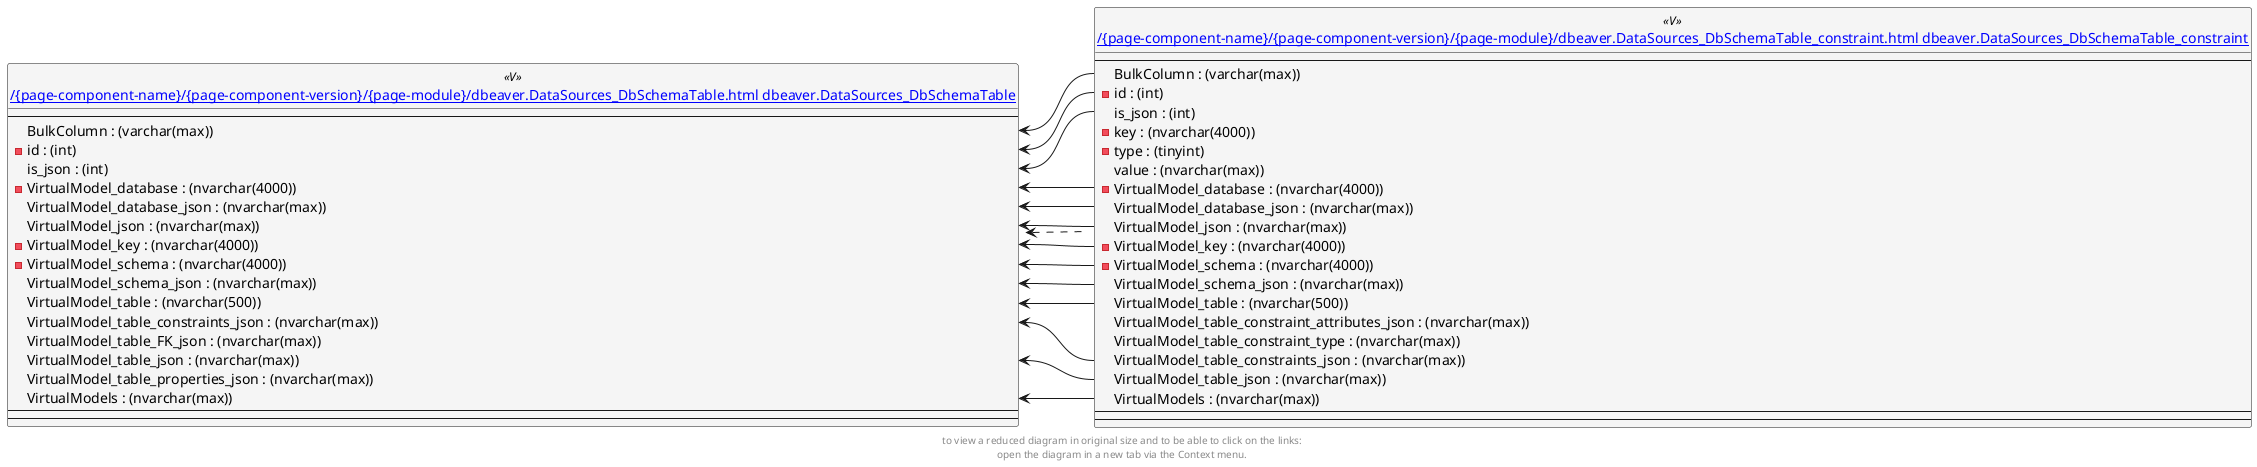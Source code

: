 @startuml
left to right direction
'top to bottom direction
hide circle
'avoide "." issues:
set namespaceSeparator none


skinparam class {
  BackgroundColor White
  BackgroundColor<<FN>> Yellow
  BackgroundColor<<FS>> Yellow
  BackgroundColor<<FT>> LightGray
  BackgroundColor<<IF>> Yellow
  BackgroundColor<<IS>> Yellow
  BackgroundColor<<P>> Aqua
  BackgroundColor<<PC>> Aqua
  BackgroundColor<<SN>> Yellow
  BackgroundColor<<SO>> SlateBlue
  BackgroundColor<<TF>> LightGray
  BackgroundColor<<TR>> Tomato
  BackgroundColor<<U>> White
  BackgroundColor<<V>> WhiteSmoke
  BackgroundColor<<X>> Aqua
}


entity "[[{site-url}/{page-component-name}/{page-component-version}/{page-module}/dbeaver.DataSources_DbSchemaTable.html dbeaver.DataSources_DbSchemaTable]]" as dbeaver.DataSources_DbSchemaTable << V >> {
  --
  BulkColumn : (varchar(max))
  - id : (int)
  is_json : (int)
  - VirtualModel_database : (nvarchar(4000))
  VirtualModel_database_json : (nvarchar(max))
  VirtualModel_json : (nvarchar(max))
  - VirtualModel_key : (nvarchar(4000))
  - VirtualModel_schema : (nvarchar(4000))
  VirtualModel_schema_json : (nvarchar(max))
  VirtualModel_table : (nvarchar(500))
  VirtualModel_table_constraints_json : (nvarchar(max))
  VirtualModel_table_FK_json : (nvarchar(max))
  VirtualModel_table_json : (nvarchar(max))
  VirtualModel_table_properties_json : (nvarchar(max))
  VirtualModels : (nvarchar(max))
  --
  --
}

entity "[[{site-url}/{page-component-name}/{page-component-version}/{page-module}/dbeaver.DataSources_DbSchemaTable_constraint.html dbeaver.DataSources_DbSchemaTable_constraint]]" as dbeaver.DataSources_DbSchemaTable_constraint << V >> {
  --
  BulkColumn : (varchar(max))
  - id : (int)
  is_json : (int)
  - key : (nvarchar(4000))
  - type : (tinyint)
  value : (nvarchar(max))
  - VirtualModel_database : (nvarchar(4000))
  VirtualModel_database_json : (nvarchar(max))
  VirtualModel_json : (nvarchar(max))
  - VirtualModel_key : (nvarchar(4000))
  - VirtualModel_schema : (nvarchar(4000))
  VirtualModel_schema_json : (nvarchar(max))
  VirtualModel_table : (nvarchar(500))
  VirtualModel_table_constraint_attributes_json : (nvarchar(max))
  VirtualModel_table_constraint_type : (nvarchar(max))
  VirtualModel_table_constraints_json : (nvarchar(max))
  VirtualModel_table_json : (nvarchar(max))
  VirtualModels : (nvarchar(max))
  --
  --
}

dbeaver.DataSources_DbSchemaTable <.. dbeaver.DataSources_DbSchemaTable_constraint
dbeaver.DataSources_DbSchemaTable::BulkColumn <-- dbeaver.DataSources_DbSchemaTable_constraint::BulkColumn
dbeaver.DataSources_DbSchemaTable::id <-- dbeaver.DataSources_DbSchemaTable_constraint::id
dbeaver.DataSources_DbSchemaTable::is_json <-- dbeaver.DataSources_DbSchemaTable_constraint::is_json
dbeaver.DataSources_DbSchemaTable::VirtualModel_database <-- dbeaver.DataSources_DbSchemaTable_constraint::VirtualModel_database
dbeaver.DataSources_DbSchemaTable::VirtualModel_database_json <-- dbeaver.DataSources_DbSchemaTable_constraint::VirtualModel_database_json
dbeaver.DataSources_DbSchemaTable::VirtualModel_json <-- dbeaver.DataSources_DbSchemaTable_constraint::VirtualModel_json
dbeaver.DataSources_DbSchemaTable::VirtualModel_key <-- dbeaver.DataSources_DbSchemaTable_constraint::VirtualModel_key
dbeaver.DataSources_DbSchemaTable::VirtualModel_schema <-- dbeaver.DataSources_DbSchemaTable_constraint::VirtualModel_schema
dbeaver.DataSources_DbSchemaTable::VirtualModel_schema_json <-- dbeaver.DataSources_DbSchemaTable_constraint::VirtualModel_schema_json
dbeaver.DataSources_DbSchemaTable::VirtualModel_table <-- dbeaver.DataSources_DbSchemaTable_constraint::VirtualModel_table
dbeaver.DataSources_DbSchemaTable::VirtualModel_table_constraints_json <-- dbeaver.DataSources_DbSchemaTable_constraint::VirtualModel_table_constraints_json
dbeaver.DataSources_DbSchemaTable::VirtualModel_table_json <-- dbeaver.DataSources_DbSchemaTable_constraint::VirtualModel_table_json
dbeaver.DataSources_DbSchemaTable::VirtualModels <-- dbeaver.DataSources_DbSchemaTable_constraint::VirtualModels
footer
to view a reduced diagram in original size and to be able to click on the links:
open the diagram in a new tab via the Context menu.
end footer

@enduml

